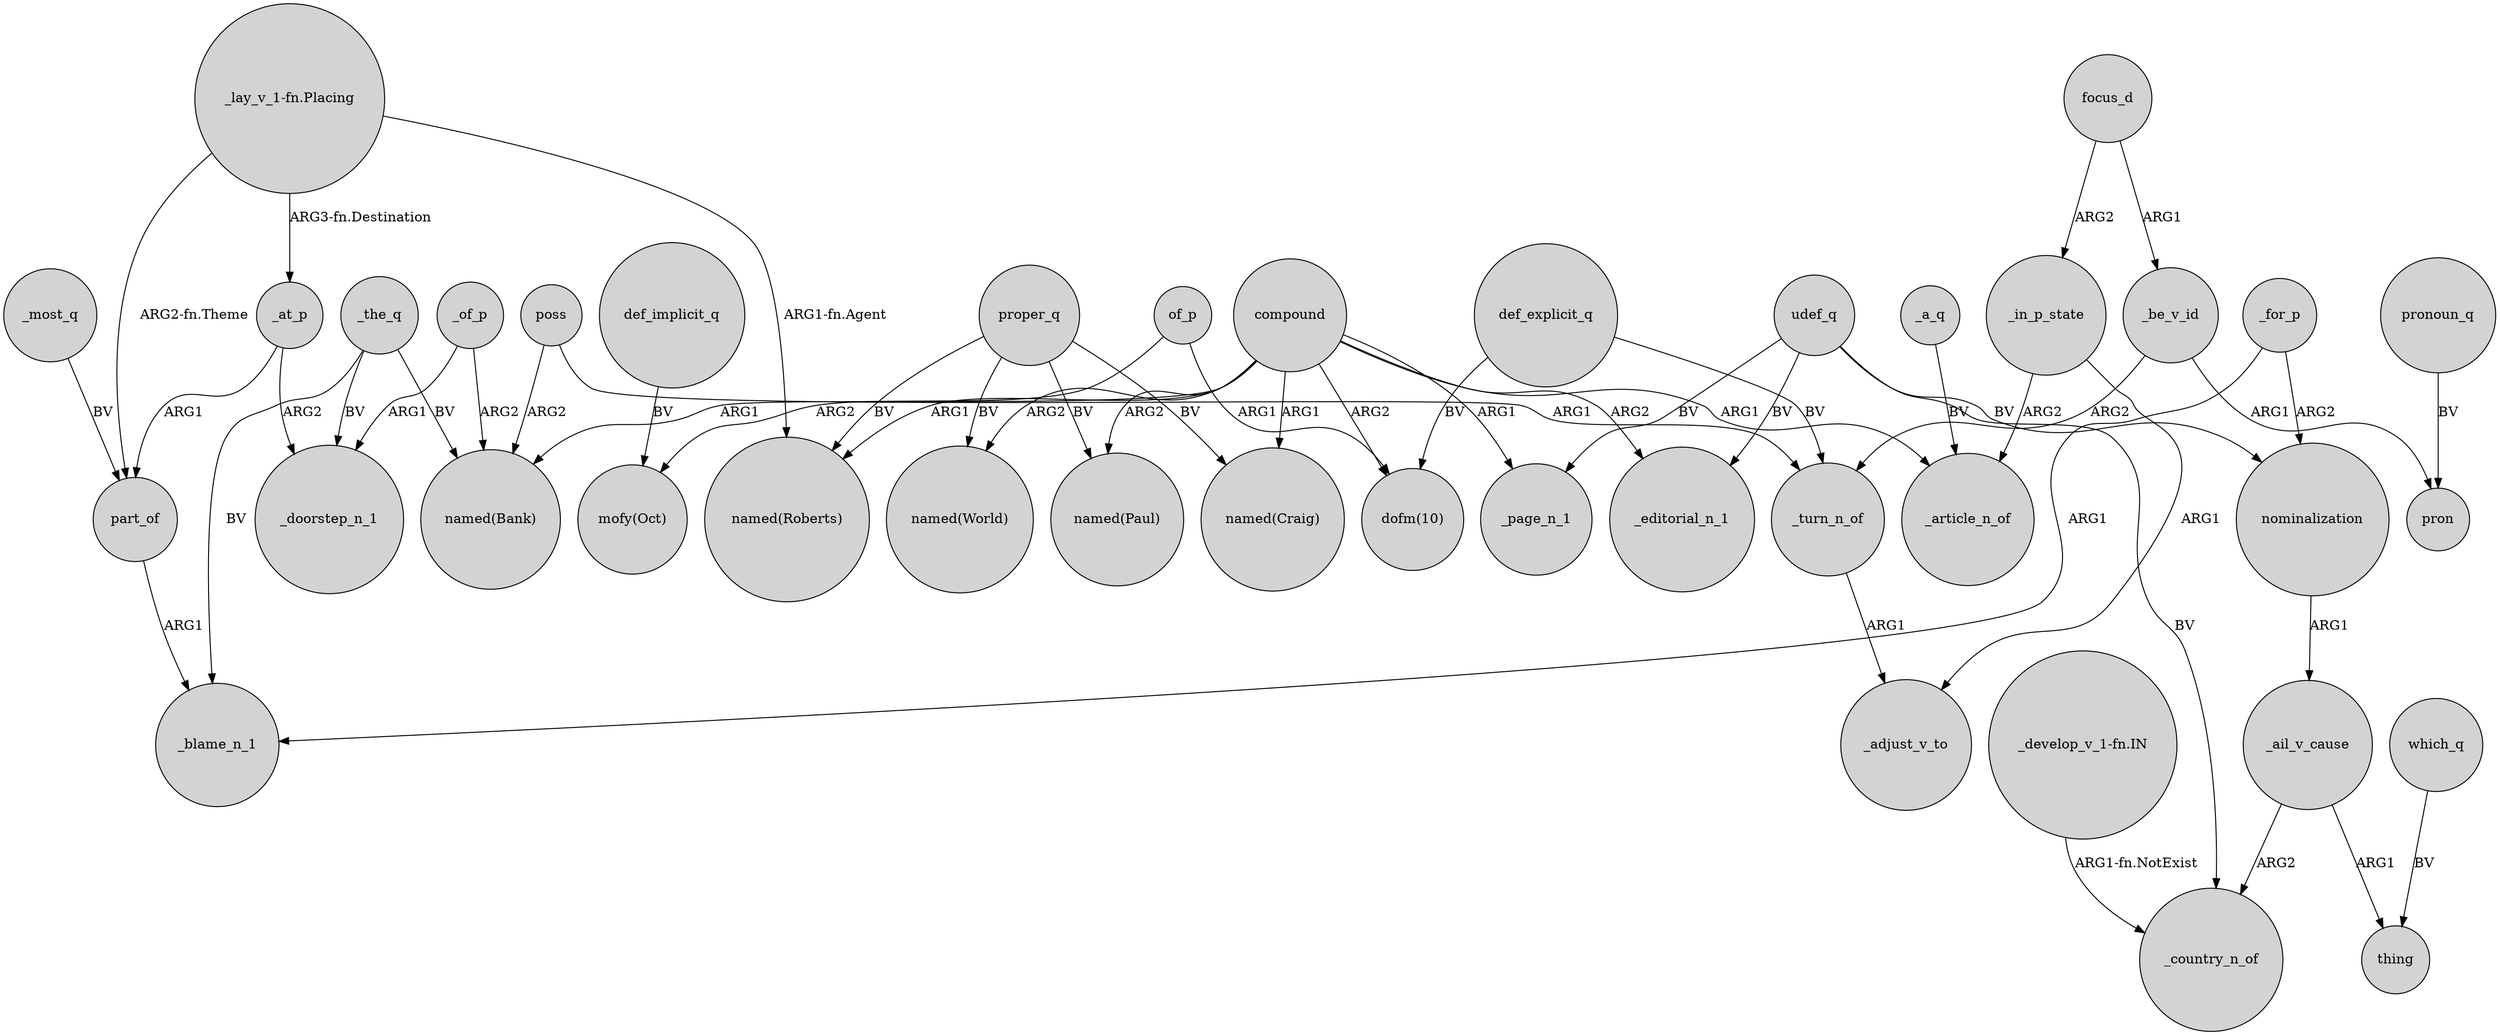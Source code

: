 digraph {
	node [shape=circle style=filled]
	"_lay_v_1-fn.Placing" -> part_of [label="ARG2-fn.Theme"]
	_in_p_state -> _article_n_of [label=ARG2]
	compound -> _page_n_1 [label=ARG1]
	part_of -> _blame_n_1 [label=ARG1]
	_turn_n_of -> _adjust_v_to [label=ARG1]
	udef_q -> _editorial_n_1 [label=BV]
	def_implicit_q -> "mofy(Oct)" [label=BV]
	def_explicit_q -> "dofm(10)" [label=BV]
	_be_v_id -> _turn_n_of [label=ARG2]
	proper_q -> "named(Craig)" [label=BV]
	_ail_v_cause -> _country_n_of [label=ARG2]
	_ail_v_cause -> thing [label=ARG1]
	_of_p -> "named(Bank)" [label=ARG2]
	"_develop_v_1-fn.IN" -> _country_n_of [label="ARG1-fn.NotExist"]
	_a_q -> _article_n_of [label=BV]
	_the_q -> "named(Bank)" [label=BV]
	focus_d -> _in_p_state [label=ARG2]
	_for_p -> nominalization [label=ARG2]
	compound -> _editorial_n_1 [label=ARG2]
	_in_p_state -> _adjust_v_to [label=ARG1]
	of_p -> "mofy(Oct)" [label=ARG2]
	_be_v_id -> pron [label=ARG1]
	proper_q -> "named(Roberts)" [label=BV]
	"_lay_v_1-fn.Placing" -> _at_p [label="ARG3-fn.Destination"]
	proper_q -> "named(Paul)" [label=BV]
	"_lay_v_1-fn.Placing" -> "named(Roberts)" [label="ARG1-fn.Agent"]
	pronoun_q -> pron [label=BV]
	udef_q -> _country_n_of [label=BV]
	compound -> "named(Paul)" [label=ARG2]
	compound -> _article_n_of [label=ARG1]
	compound -> "named(Craig)" [label=ARG1]
	focus_d -> _be_v_id [label=ARG1]
	poss -> "named(Bank)" [label=ARG2]
	def_explicit_q -> _turn_n_of [label=BV]
	compound -> "named(World)" [label=ARG2]
	proper_q -> "named(World)" [label=BV]
	udef_q -> nominalization [label=BV]
	_the_q -> _blame_n_1 [label=BV]
	compound -> "dofm(10)" [label=ARG2]
	_most_q -> part_of [label=BV]
	compound -> "named(Bank)" [label=ARG1]
	_the_q -> _doorstep_n_1 [label=BV]
	poss -> _turn_n_of [label=ARG1]
	nominalization -> _ail_v_cause [label=ARG1]
	_for_p -> _blame_n_1 [label=ARG1]
	_at_p -> part_of [label=ARG1]
	_at_p -> _doorstep_n_1 [label=ARG2]
	of_p -> "dofm(10)" [label=ARG1]
	_of_p -> _doorstep_n_1 [label=ARG1]
	udef_q -> _page_n_1 [label=BV]
	compound -> "named(Roberts)" [label=ARG1]
	which_q -> thing [label=BV]
}
